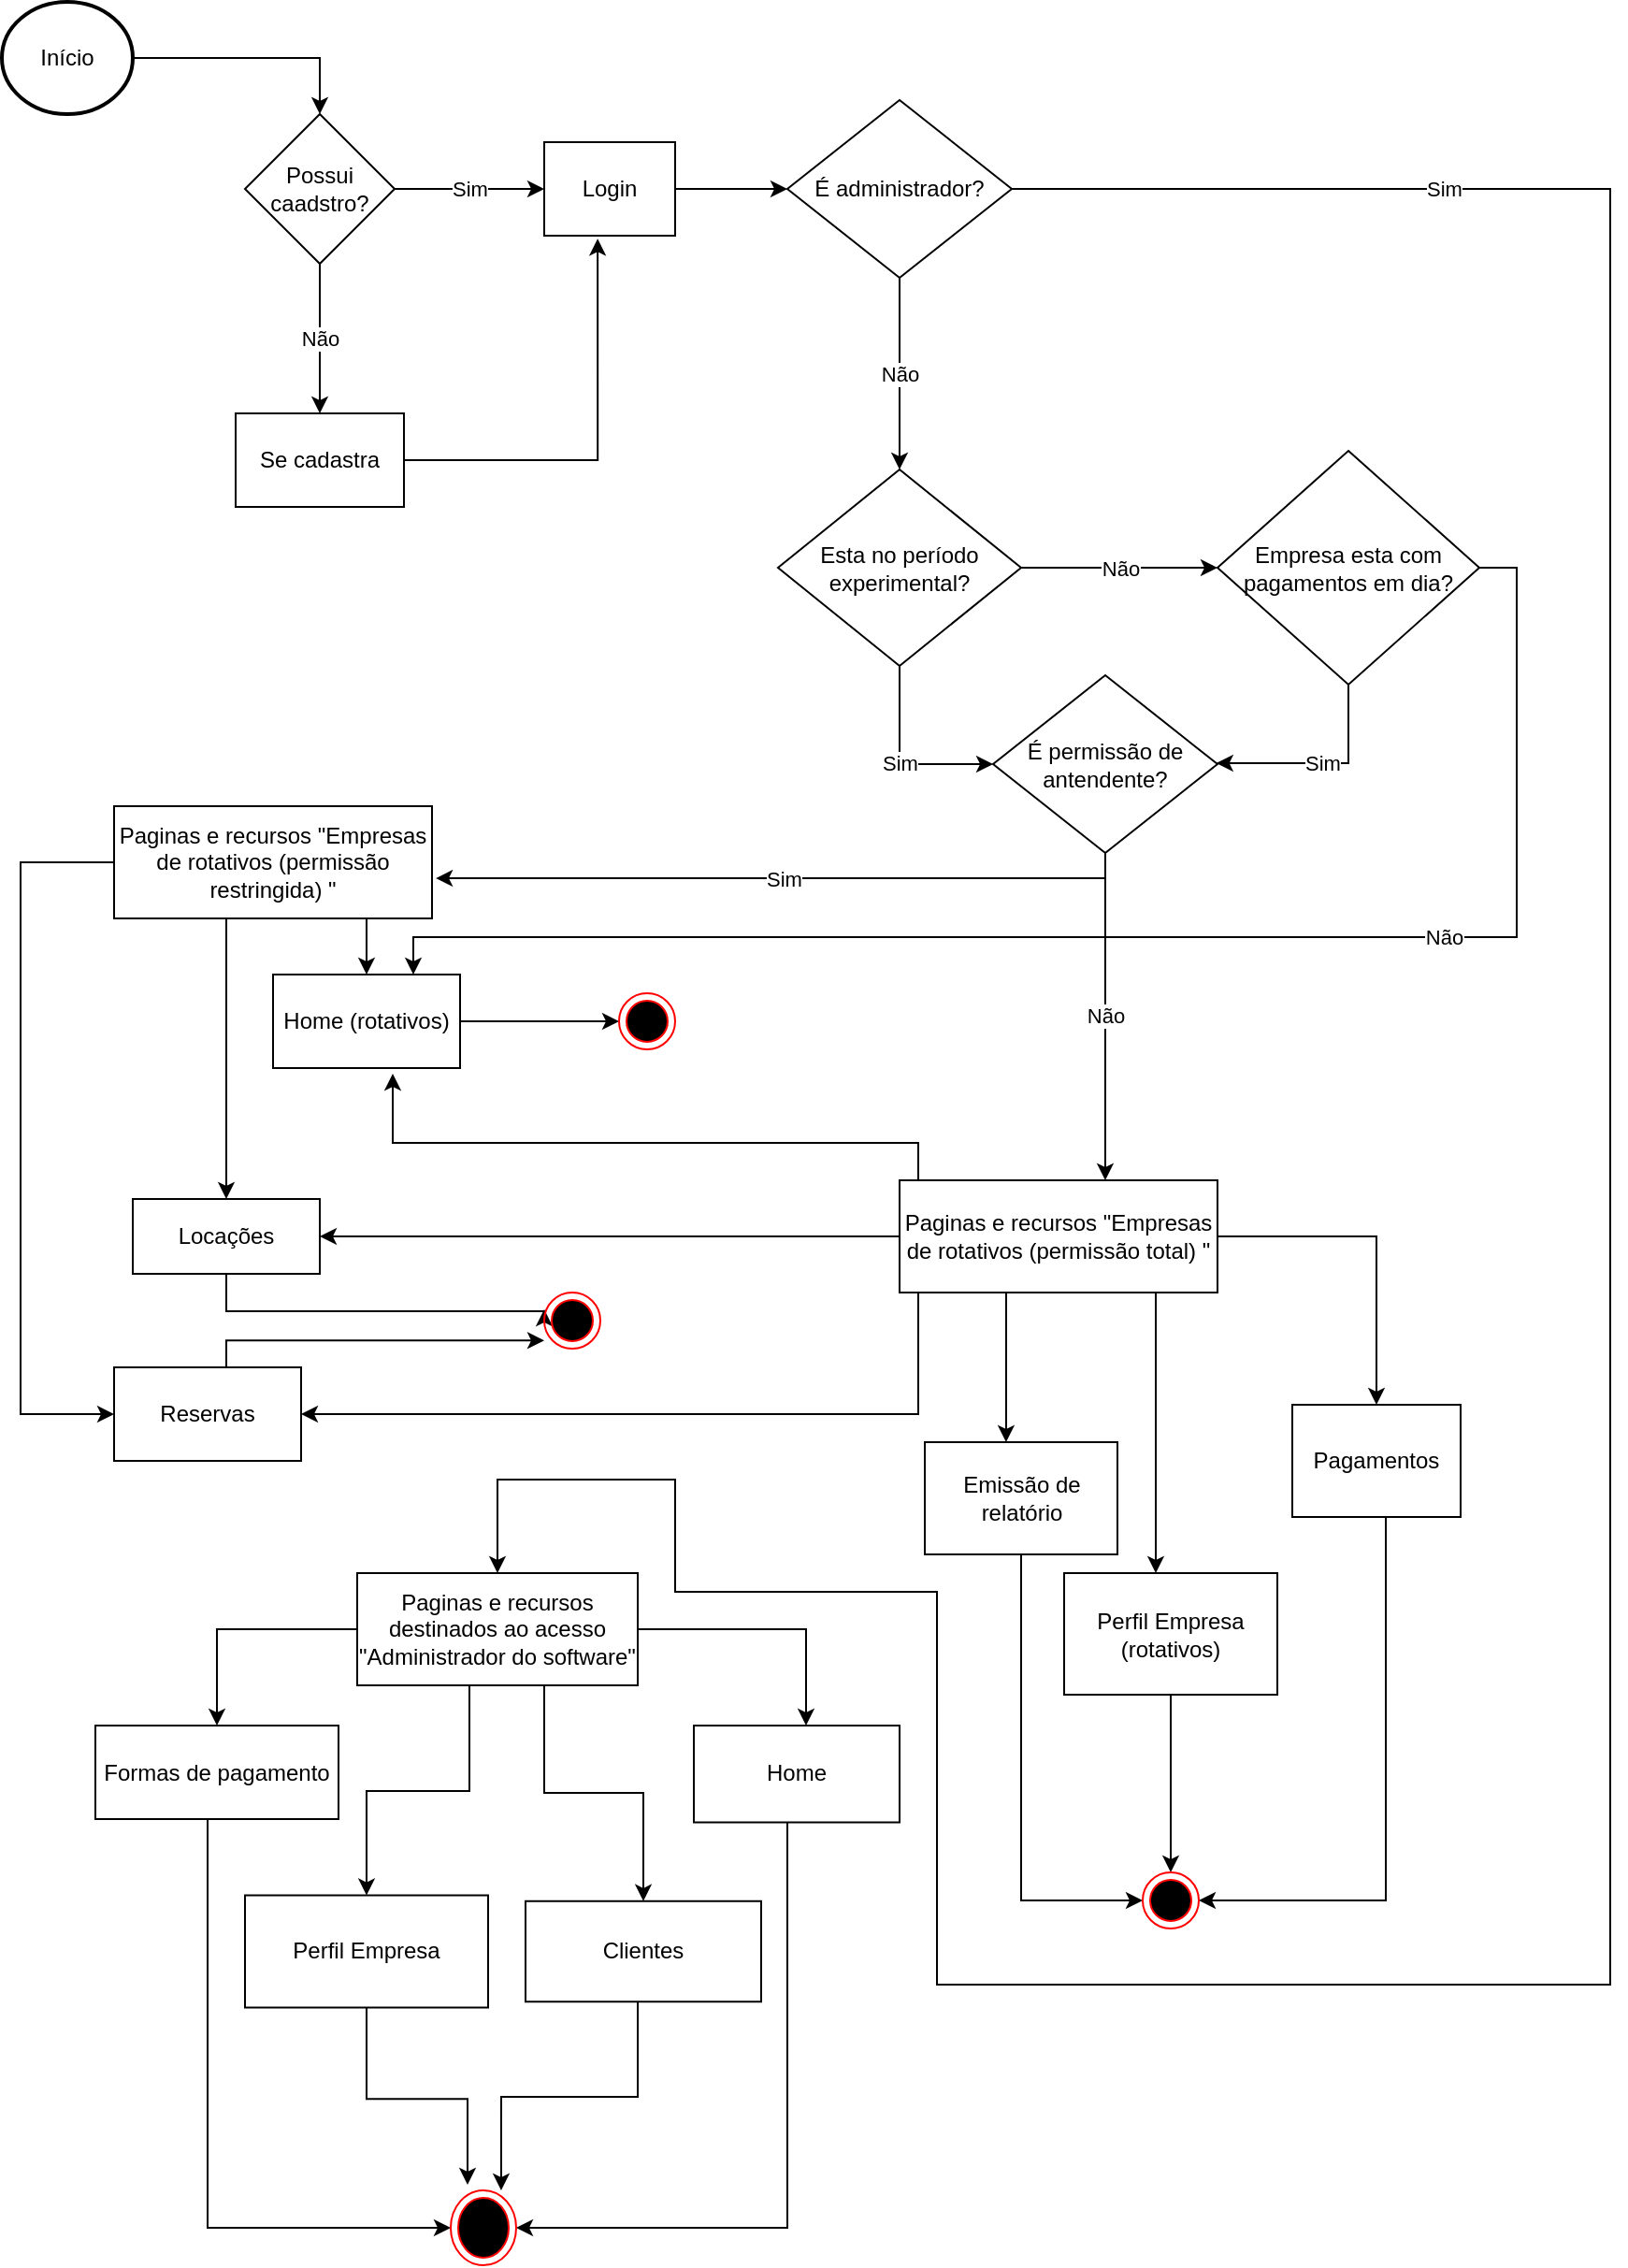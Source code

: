 <mxfile version="20.5.1" type="device"><diagram id="C5RBs43oDa-KdzZeNtuy" name="Page-1"><mxGraphModel dx="1102" dy="601" grid="1" gridSize="10" guides="1" tooltips="1" connect="1" arrows="1" fold="1" page="1" pageScale="1" pageWidth="827" pageHeight="1169" math="0" shadow="0"><root><mxCell id="WIyWlLk6GJQsqaUBKTNV-0"/><mxCell id="WIyWlLk6GJQsqaUBKTNV-1" parent="WIyWlLk6GJQsqaUBKTNV-0"/><mxCell id="zWtK6pCbFpKkg6PIEgNi-5" style="edgeStyle=orthogonalEdgeStyle;rounded=0;orthogonalLoop=1;jettySize=auto;html=1;entryX=0.5;entryY=0;entryDx=0;entryDy=0;" parent="WIyWlLk6GJQsqaUBKTNV-1" source="zWtK6pCbFpKkg6PIEgNi-0" target="zWtK6pCbFpKkg6PIEgNi-4" edge="1"><mxGeometry relative="1" as="geometry"/></mxCell><mxCell id="zWtK6pCbFpKkg6PIEgNi-0" value="Início" style="strokeWidth=2;html=1;shape=mxgraph.flowchart.start_1;whiteSpace=wrap;" parent="WIyWlLk6GJQsqaUBKTNV-1" vertex="1"><mxGeometry x="20" y="20" width="70" height="60" as="geometry"/></mxCell><mxCell id="zWtK6pCbFpKkg6PIEgNi-8" style="edgeStyle=orthogonalEdgeStyle;rounded=0;orthogonalLoop=1;jettySize=auto;html=1;entryX=0.408;entryY=1.033;entryDx=0;entryDy=0;entryPerimeter=0;" parent="WIyWlLk6GJQsqaUBKTNV-1" source="zWtK6pCbFpKkg6PIEgNi-2" target="zWtK6pCbFpKkg6PIEgNi-3" edge="1"><mxGeometry relative="1" as="geometry"/></mxCell><mxCell id="zWtK6pCbFpKkg6PIEgNi-2" value="Se cadastra" style="rounded=0;whiteSpace=wrap;html=1;" parent="WIyWlLk6GJQsqaUBKTNV-1" vertex="1"><mxGeometry x="145" y="240" width="90" height="50" as="geometry"/></mxCell><mxCell id="zWtK6pCbFpKkg6PIEgNi-10" style="edgeStyle=orthogonalEdgeStyle;rounded=0;orthogonalLoop=1;jettySize=auto;html=1;entryX=0;entryY=0.5;entryDx=0;entryDy=0;" parent="WIyWlLk6GJQsqaUBKTNV-1" source="zWtK6pCbFpKkg6PIEgNi-3" target="zWtK6pCbFpKkg6PIEgNi-9" edge="1"><mxGeometry relative="1" as="geometry"/></mxCell><mxCell id="zWtK6pCbFpKkg6PIEgNi-3" value="Login" style="rounded=0;whiteSpace=wrap;html=1;" parent="WIyWlLk6GJQsqaUBKTNV-1" vertex="1"><mxGeometry x="310" y="95" width="70" height="50" as="geometry"/></mxCell><mxCell id="zWtK6pCbFpKkg6PIEgNi-6" value="Sim" style="edgeStyle=orthogonalEdgeStyle;rounded=0;orthogonalLoop=1;jettySize=auto;html=1;entryX=0;entryY=0.5;entryDx=0;entryDy=0;" parent="WIyWlLk6GJQsqaUBKTNV-1" source="zWtK6pCbFpKkg6PIEgNi-4" target="zWtK6pCbFpKkg6PIEgNi-3" edge="1"><mxGeometry relative="1" as="geometry"/></mxCell><mxCell id="zWtK6pCbFpKkg6PIEgNi-7" value="Não" style="edgeStyle=orthogonalEdgeStyle;rounded=0;orthogonalLoop=1;jettySize=auto;html=1;entryX=0.5;entryY=0;entryDx=0;entryDy=0;" parent="WIyWlLk6GJQsqaUBKTNV-1" source="zWtK6pCbFpKkg6PIEgNi-4" target="zWtK6pCbFpKkg6PIEgNi-2" edge="1"><mxGeometry relative="1" as="geometry"/></mxCell><mxCell id="zWtK6pCbFpKkg6PIEgNi-4" value="Possui caadstro?" style="rhombus;whiteSpace=wrap;html=1;" parent="WIyWlLk6GJQsqaUBKTNV-1" vertex="1"><mxGeometry x="150" y="80" width="80" height="80" as="geometry"/></mxCell><mxCell id="zWtK6pCbFpKkg6PIEgNi-14" value="Não" style="edgeStyle=orthogonalEdgeStyle;rounded=0;orthogonalLoop=1;jettySize=auto;html=1;entryX=0.5;entryY=0;entryDx=0;entryDy=0;" parent="WIyWlLk6GJQsqaUBKTNV-1" source="zWtK6pCbFpKkg6PIEgNi-9" target="zWtK6pCbFpKkg6PIEgNi-13" edge="1"><mxGeometry relative="1" as="geometry"/></mxCell><mxCell id="mwnQruL1gqJ1P6SNaOAE-92" value="Sim" style="edgeStyle=orthogonalEdgeStyle;rounded=0;orthogonalLoop=1;jettySize=auto;html=1;entryX=0.5;entryY=0;entryDx=0;entryDy=0;" edge="1" parent="WIyWlLk6GJQsqaUBKTNV-1" source="zWtK6pCbFpKkg6PIEgNi-9" target="zWtK6pCbFpKkg6PIEgNi-12"><mxGeometry x="-0.79" relative="1" as="geometry"><mxPoint x="310" y="810" as="targetPoint"/><Array as="points"><mxPoint x="880" y="120"/><mxPoint x="880" y="1080"/><mxPoint x="520" y="1080"/><mxPoint x="520" y="870"/><mxPoint x="380" y="870"/><mxPoint x="380" y="810"/><mxPoint x="285" y="810"/></Array><mxPoint as="offset"/></mxGeometry></mxCell><mxCell id="zWtK6pCbFpKkg6PIEgNi-9" value="É administrador?" style="rhombus;whiteSpace=wrap;html=1;" parent="WIyWlLk6GJQsqaUBKTNV-1" vertex="1"><mxGeometry x="440" y="72.5" width="120" height="95" as="geometry"/></mxCell><mxCell id="mwnQruL1gqJ1P6SNaOAE-22" style="edgeStyle=orthogonalEdgeStyle;rounded=0;orthogonalLoop=1;jettySize=auto;html=1;" edge="1" parent="WIyWlLk6GJQsqaUBKTNV-1" source="zWtK6pCbFpKkg6PIEgNi-12" target="zWtK6pCbFpKkg6PIEgNi-32"><mxGeometry relative="1" as="geometry"/></mxCell><mxCell id="mwnQruL1gqJ1P6SNaOAE-23" style="edgeStyle=orthogonalEdgeStyle;rounded=0;orthogonalLoop=1;jettySize=auto;html=1;" edge="1" parent="WIyWlLk6GJQsqaUBKTNV-1" source="zWtK6pCbFpKkg6PIEgNi-12" target="zWtK6pCbFpKkg6PIEgNi-48"><mxGeometry relative="1" as="geometry"><Array as="points"><mxPoint x="450" y="890.5"/></Array></mxGeometry></mxCell><mxCell id="mwnQruL1gqJ1P6SNaOAE-27" style="edgeStyle=orthogonalEdgeStyle;rounded=0;orthogonalLoop=1;jettySize=auto;html=1;entryX=0.5;entryY=0;entryDx=0;entryDy=0;" edge="1" parent="WIyWlLk6GJQsqaUBKTNV-1" source="zWtK6pCbFpKkg6PIEgNi-12" target="zWtK6pCbFpKkg6PIEgNi-35"><mxGeometry relative="1" as="geometry"><Array as="points"><mxPoint x="270" y="976.5"/><mxPoint x="215" y="976.5"/></Array></mxGeometry></mxCell><mxCell id="mwnQruL1gqJ1P6SNaOAE-28" style="edgeStyle=orthogonalEdgeStyle;rounded=0;orthogonalLoop=1;jettySize=auto;html=1;entryX=0.5;entryY=0;entryDx=0;entryDy=0;" edge="1" parent="WIyWlLk6GJQsqaUBKTNV-1" source="zWtK6pCbFpKkg6PIEgNi-12" target="zWtK6pCbFpKkg6PIEgNi-31"><mxGeometry relative="1" as="geometry"><Array as="points"><mxPoint x="310" y="977.5"/><mxPoint x="363" y="977.5"/></Array></mxGeometry></mxCell><mxCell id="zWtK6pCbFpKkg6PIEgNi-12" value="Paginas e recursos destinados ao acesso &quot;Administrador do software&quot;" style="rounded=0;whiteSpace=wrap;html=1;" parent="WIyWlLk6GJQsqaUBKTNV-1" vertex="1"><mxGeometry x="210" y="860" width="150" height="60" as="geometry"/></mxCell><mxCell id="zWtK6pCbFpKkg6PIEgNi-18" value="Não" style="edgeStyle=orthogonalEdgeStyle;rounded=0;orthogonalLoop=1;jettySize=auto;html=1;" parent="WIyWlLk6GJQsqaUBKTNV-1" source="zWtK6pCbFpKkg6PIEgNi-13" target="zWtK6pCbFpKkg6PIEgNi-17" edge="1"><mxGeometry relative="1" as="geometry"/></mxCell><mxCell id="_De4APyKcKlPgk6irvgm-29" value="Sim" style="edgeStyle=orthogonalEdgeStyle;rounded=0;orthogonalLoop=1;jettySize=auto;html=1;entryX=0;entryY=0.5;entryDx=0;entryDy=0;" parent="WIyWlLk6GJQsqaUBKTNV-1" source="zWtK6pCbFpKkg6PIEgNi-13" target="zWtK6pCbFpKkg6PIEgNi-15" edge="1"><mxGeometry relative="1" as="geometry"/></mxCell><mxCell id="zWtK6pCbFpKkg6PIEgNi-13" value="Esta no período experimental?" style="rhombus;whiteSpace=wrap;html=1;" parent="WIyWlLk6GJQsqaUBKTNV-1" vertex="1"><mxGeometry x="435" y="270" width="130" height="105" as="geometry"/></mxCell><mxCell id="mwnQruL1gqJ1P6SNaOAE-1" value="Sim" style="edgeStyle=orthogonalEdgeStyle;rounded=0;orthogonalLoop=1;jettySize=auto;html=1;entryX=1.012;entryY=0.642;entryDx=0;entryDy=0;entryPerimeter=0;" edge="1" parent="WIyWlLk6GJQsqaUBKTNV-1" source="zWtK6pCbFpKkg6PIEgNi-15" target="zWtK6pCbFpKkg6PIEgNi-23"><mxGeometry relative="1" as="geometry"><Array as="points"><mxPoint x="610" y="489"/></Array></mxGeometry></mxCell><mxCell id="mwnQruL1gqJ1P6SNaOAE-62" value="Não" style="edgeStyle=orthogonalEdgeStyle;rounded=0;orthogonalLoop=1;jettySize=auto;html=1;entryX=0.647;entryY=0;entryDx=0;entryDy=0;entryPerimeter=0;" edge="1" parent="WIyWlLk6GJQsqaUBKTNV-1" source="zWtK6pCbFpKkg6PIEgNi-15" target="zWtK6pCbFpKkg6PIEgNi-25"><mxGeometry relative="1" as="geometry"/></mxCell><mxCell id="zWtK6pCbFpKkg6PIEgNi-15" value="É permissão de antendente?" style="rhombus;whiteSpace=wrap;html=1;" parent="WIyWlLk6GJQsqaUBKTNV-1" vertex="1"><mxGeometry x="550" y="380" width="120" height="95" as="geometry"/></mxCell><mxCell id="_De4APyKcKlPgk6irvgm-30" value="Sim" style="edgeStyle=orthogonalEdgeStyle;rounded=0;orthogonalLoop=1;jettySize=auto;html=1;" parent="WIyWlLk6GJQsqaUBKTNV-1" source="zWtK6pCbFpKkg6PIEgNi-17" target="zWtK6pCbFpKkg6PIEgNi-15" edge="1"><mxGeometry relative="1" as="geometry"><Array as="points"><mxPoint x="740" y="427"/></Array></mxGeometry></mxCell><mxCell id="mwnQruL1gqJ1P6SNaOAE-90" value="Não" style="edgeStyle=orthogonalEdgeStyle;rounded=0;orthogonalLoop=1;jettySize=auto;html=1;entryX=0.75;entryY=0;entryDx=0;entryDy=0;" edge="1" parent="WIyWlLk6GJQsqaUBKTNV-1" source="zWtK6pCbFpKkg6PIEgNi-17" target="zWtK6pCbFpKkg6PIEgNi-20"><mxGeometry x="-0.378" relative="1" as="geometry"><mxPoint x="250" y="530" as="targetPoint"/><Array as="points"><mxPoint x="830" y="323"/><mxPoint x="830" y="520"/><mxPoint x="240" y="520"/></Array><mxPoint x="1" as="offset"/></mxGeometry></mxCell><mxCell id="zWtK6pCbFpKkg6PIEgNi-17" value="Empresa esta com pagamentos em dia?" style="rhombus;whiteSpace=wrap;html=1;" parent="WIyWlLk6GJQsqaUBKTNV-1" vertex="1"><mxGeometry x="670" y="260" width="140" height="125" as="geometry"/></mxCell><mxCell id="mwnQruL1gqJ1P6SNaOAE-64" style="edgeStyle=orthogonalEdgeStyle;rounded=0;orthogonalLoop=1;jettySize=auto;html=1;entryX=0;entryY=0.5;entryDx=0;entryDy=0;" edge="1" parent="WIyWlLk6GJQsqaUBKTNV-1" source="zWtK6pCbFpKkg6PIEgNi-20" target="mwnQruL1gqJ1P6SNaOAE-57"><mxGeometry relative="1" as="geometry"/></mxCell><mxCell id="zWtK6pCbFpKkg6PIEgNi-20" value="Home (rotativos)" style="rounded=0;whiteSpace=wrap;html=1;" parent="WIyWlLk6GJQsqaUBKTNV-1" vertex="1"><mxGeometry x="165" y="540" width="100" height="50" as="geometry"/></mxCell><mxCell id="mwnQruL1gqJ1P6SNaOAE-45" style="edgeStyle=orthogonalEdgeStyle;rounded=0;orthogonalLoop=1;jettySize=auto;html=1;entryX=0.5;entryY=0;entryDx=0;entryDy=0;" edge="1" parent="WIyWlLk6GJQsqaUBKTNV-1" source="zWtK6pCbFpKkg6PIEgNi-23" target="zWtK6pCbFpKkg6PIEgNi-20"><mxGeometry relative="1" as="geometry"><Array as="points"><mxPoint x="215" y="530"/><mxPoint x="215" y="530"/></Array></mxGeometry></mxCell><mxCell id="mwnQruL1gqJ1P6SNaOAE-47" style="edgeStyle=orthogonalEdgeStyle;rounded=0;orthogonalLoop=1;jettySize=auto;html=1;entryX=0.5;entryY=0;entryDx=0;entryDy=0;" edge="1" parent="WIyWlLk6GJQsqaUBKTNV-1" source="zWtK6pCbFpKkg6PIEgNi-23" target="zWtK6pCbFpKkg6PIEgNi-53"><mxGeometry relative="1" as="geometry"><Array as="points"><mxPoint x="140" y="550"/><mxPoint x="140" y="550"/></Array></mxGeometry></mxCell><mxCell id="mwnQruL1gqJ1P6SNaOAE-48" style="edgeStyle=orthogonalEdgeStyle;rounded=0;orthogonalLoop=1;jettySize=auto;html=1;entryX=0;entryY=0.5;entryDx=0;entryDy=0;" edge="1" parent="WIyWlLk6GJQsqaUBKTNV-1" source="zWtK6pCbFpKkg6PIEgNi-23" target="zWtK6pCbFpKkg6PIEgNi-54"><mxGeometry relative="1" as="geometry"><mxPoint x="30" y="530" as="targetPoint"/><Array as="points"><mxPoint x="30" y="480"/><mxPoint x="30" y="775"/></Array></mxGeometry></mxCell><mxCell id="zWtK6pCbFpKkg6PIEgNi-23" value="Paginas e recursos &quot;Empresas de rotativos (permissão restringida) &quot;" style="rounded=0;whiteSpace=wrap;html=1;" parent="WIyWlLk6GJQsqaUBKTNV-1" vertex="1"><mxGeometry x="80" y="450" width="170" height="60" as="geometry"/></mxCell><mxCell id="mwnQruL1gqJ1P6SNaOAE-49" style="edgeStyle=orthogonalEdgeStyle;rounded=0;orthogonalLoop=1;jettySize=auto;html=1;entryX=1;entryY=0.5;entryDx=0;entryDy=0;" edge="1" parent="WIyWlLk6GJQsqaUBKTNV-1" source="zWtK6pCbFpKkg6PIEgNi-25" target="zWtK6pCbFpKkg6PIEgNi-53"><mxGeometry relative="1" as="geometry"/></mxCell><mxCell id="mwnQruL1gqJ1P6SNaOAE-50" style="edgeStyle=orthogonalEdgeStyle;rounded=0;orthogonalLoop=1;jettySize=auto;html=1;entryX=1;entryY=0.5;entryDx=0;entryDy=0;exitX=0.082;exitY=1;exitDx=0;exitDy=0;exitPerimeter=0;" edge="1" parent="WIyWlLk6GJQsqaUBKTNV-1" source="zWtK6pCbFpKkg6PIEgNi-25" target="zWtK6pCbFpKkg6PIEgNi-54"><mxGeometry relative="1" as="geometry"><Array as="points"><mxPoint x="510" y="710"/><mxPoint x="510" y="775"/></Array></mxGeometry></mxCell><mxCell id="mwnQruL1gqJ1P6SNaOAE-54" value="" style="edgeStyle=orthogonalEdgeStyle;rounded=0;orthogonalLoop=1;jettySize=auto;html=1;" edge="1" parent="WIyWlLk6GJQsqaUBKTNV-1" source="zWtK6pCbFpKkg6PIEgNi-25" target="zWtK6pCbFpKkg6PIEgNi-56"><mxGeometry relative="1" as="geometry"/></mxCell><mxCell id="mwnQruL1gqJ1P6SNaOAE-56" style="edgeStyle=orthogonalEdgeStyle;rounded=0;orthogonalLoop=1;jettySize=auto;html=1;entryX=0.64;entryY=1.06;entryDx=0;entryDy=0;entryPerimeter=0;" edge="1" parent="WIyWlLk6GJQsqaUBKTNV-1" source="zWtK6pCbFpKkg6PIEgNi-25" target="zWtK6pCbFpKkg6PIEgNi-20"><mxGeometry relative="1" as="geometry"><Array as="points"><mxPoint x="510" y="630"/><mxPoint x="229" y="630"/></Array></mxGeometry></mxCell><mxCell id="mwnQruL1gqJ1P6SNaOAE-60" style="edgeStyle=orthogonalEdgeStyle;rounded=0;orthogonalLoop=1;jettySize=auto;html=1;entryX=0.422;entryY=0;entryDx=0;entryDy=0;entryPerimeter=0;" edge="1" parent="WIyWlLk6GJQsqaUBKTNV-1" source="zWtK6pCbFpKkg6PIEgNi-25" target="mwnQruL1gqJ1P6SNaOAE-2"><mxGeometry relative="1" as="geometry"><Array as="points"><mxPoint x="557" y="730"/><mxPoint x="557" y="730"/></Array></mxGeometry></mxCell><mxCell id="mwnQruL1gqJ1P6SNaOAE-61" style="edgeStyle=orthogonalEdgeStyle;rounded=0;orthogonalLoop=1;jettySize=auto;html=1;" edge="1" parent="WIyWlLk6GJQsqaUBKTNV-1" source="zWtK6pCbFpKkg6PIEgNi-25" target="zWtK6pCbFpKkg6PIEgNi-47"><mxGeometry relative="1" as="geometry"><Array as="points"><mxPoint x="637" y="750"/><mxPoint x="637" y="750"/></Array></mxGeometry></mxCell><mxCell id="zWtK6pCbFpKkg6PIEgNi-25" value="Paginas e recursos &quot;Empresas de rotativos (permissão total) &quot;" style="rounded=0;whiteSpace=wrap;html=1;" parent="WIyWlLk6GJQsqaUBKTNV-1" vertex="1"><mxGeometry x="500" y="650" width="170" height="60" as="geometry"/></mxCell><mxCell id="mwnQruL1gqJ1P6SNaOAE-78" style="edgeStyle=orthogonalEdgeStyle;rounded=0;orthogonalLoop=1;jettySize=auto;html=1;entryX=0.771;entryY=0;entryDx=0;entryDy=0;entryPerimeter=0;" edge="1" parent="WIyWlLk6GJQsqaUBKTNV-1" source="zWtK6pCbFpKkg6PIEgNi-31" target="mwnQruL1gqJ1P6SNaOAE-65"><mxGeometry relative="1" as="geometry"><Array as="points"><mxPoint x="360" y="1140"/><mxPoint x="287" y="1140"/></Array></mxGeometry></mxCell><mxCell id="zWtK6pCbFpKkg6PIEgNi-31" value="Clientes" style="rounded=0;whiteSpace=wrap;html=1;" parent="WIyWlLk6GJQsqaUBKTNV-1" vertex="1"><mxGeometry x="300" y="1035.38" width="126" height="53.75" as="geometry"/></mxCell><mxCell id="mwnQruL1gqJ1P6SNaOAE-81" style="edgeStyle=orthogonalEdgeStyle;rounded=0;orthogonalLoop=1;jettySize=auto;html=1;entryX=0;entryY=0.5;entryDx=0;entryDy=0;" edge="1" parent="WIyWlLk6GJQsqaUBKTNV-1" source="zWtK6pCbFpKkg6PIEgNi-32" target="mwnQruL1gqJ1P6SNaOAE-65"><mxGeometry relative="1" as="geometry"><Array as="points"><mxPoint x="130" y="1210"/></Array></mxGeometry></mxCell><mxCell id="zWtK6pCbFpKkg6PIEgNi-32" value="Formas de pagamento" style="rounded=0;whiteSpace=wrap;html=1;" parent="WIyWlLk6GJQsqaUBKTNV-1" vertex="1"><mxGeometry x="70" y="941.5" width="130" height="50" as="geometry"/></mxCell><mxCell id="mwnQruL1gqJ1P6SNaOAE-77" style="edgeStyle=orthogonalEdgeStyle;rounded=0;orthogonalLoop=1;jettySize=auto;html=1;entryX=0.257;entryY=-0.075;entryDx=0;entryDy=0;entryPerimeter=0;" edge="1" parent="WIyWlLk6GJQsqaUBKTNV-1" source="zWtK6pCbFpKkg6PIEgNi-35" target="mwnQruL1gqJ1P6SNaOAE-65"><mxGeometry relative="1" as="geometry"/></mxCell><mxCell id="zWtK6pCbFpKkg6PIEgNi-35" value="Perfil Empresa" style="rounded=0;whiteSpace=wrap;html=1;" parent="WIyWlLk6GJQsqaUBKTNV-1" vertex="1"><mxGeometry x="150" y="1032.26" width="130" height="60" as="geometry"/></mxCell><mxCell id="mwnQruL1gqJ1P6SNaOAE-87" style="edgeStyle=orthogonalEdgeStyle;rounded=0;orthogonalLoop=1;jettySize=auto;html=1;entryX=0.5;entryY=0;entryDx=0;entryDy=0;" edge="1" parent="WIyWlLk6GJQsqaUBKTNV-1" source="zWtK6pCbFpKkg6PIEgNi-47" target="mwnQruL1gqJ1P6SNaOAE-83"><mxGeometry relative="1" as="geometry"/></mxCell><mxCell id="zWtK6pCbFpKkg6PIEgNi-47" value="Perfil Empresa (rotativos)" style="rounded=0;whiteSpace=wrap;html=1;" parent="WIyWlLk6GJQsqaUBKTNV-1" vertex="1"><mxGeometry x="588" y="860" width="114" height="65" as="geometry"/></mxCell><mxCell id="mwnQruL1gqJ1P6SNaOAE-79" style="edgeStyle=orthogonalEdgeStyle;rounded=0;orthogonalLoop=1;jettySize=auto;html=1;entryX=1;entryY=0.5;entryDx=0;entryDy=0;" edge="1" parent="WIyWlLk6GJQsqaUBKTNV-1" source="zWtK6pCbFpKkg6PIEgNi-48" target="mwnQruL1gqJ1P6SNaOAE-65"><mxGeometry relative="1" as="geometry"><Array as="points"><mxPoint x="440" y="1210"/></Array></mxGeometry></mxCell><mxCell id="zWtK6pCbFpKkg6PIEgNi-48" value="Home" style="rounded=0;whiteSpace=wrap;html=1;" parent="WIyWlLk6GJQsqaUBKTNV-1" vertex="1"><mxGeometry x="390" y="941.5" width="110" height="51.75" as="geometry"/></mxCell><mxCell id="mwnQruL1gqJ1P6SNaOAE-53" style="edgeStyle=orthogonalEdgeStyle;rounded=0;orthogonalLoop=1;jettySize=auto;html=1;entryX=0;entryY=0.3;entryDx=0;entryDy=0;entryPerimeter=0;" edge="1" parent="WIyWlLk6GJQsqaUBKTNV-1" source="zWtK6pCbFpKkg6PIEgNi-53" target="mwnQruL1gqJ1P6SNaOAE-12"><mxGeometry relative="1" as="geometry"><Array as="points"><mxPoint x="140" y="720"/></Array></mxGeometry></mxCell><mxCell id="zWtK6pCbFpKkg6PIEgNi-53" value="Locações" style="rounded=0;whiteSpace=wrap;html=1;" parent="WIyWlLk6GJQsqaUBKTNV-1" vertex="1"><mxGeometry x="90" y="660" width="100" height="40" as="geometry"/></mxCell><mxCell id="mwnQruL1gqJ1P6SNaOAE-51" style="edgeStyle=orthogonalEdgeStyle;rounded=0;orthogonalLoop=1;jettySize=auto;html=1;entryX=0;entryY=0.854;entryDx=0;entryDy=0;entryPerimeter=0;" edge="1" parent="WIyWlLk6GJQsqaUBKTNV-1" source="zWtK6pCbFpKkg6PIEgNi-54" target="mwnQruL1gqJ1P6SNaOAE-12"><mxGeometry relative="1" as="geometry"><Array as="points"><mxPoint x="140" y="736"/></Array></mxGeometry></mxCell><mxCell id="zWtK6pCbFpKkg6PIEgNi-54" value="Reservas" style="rounded=0;whiteSpace=wrap;html=1;" parent="WIyWlLk6GJQsqaUBKTNV-1" vertex="1"><mxGeometry x="80" y="750" width="100" height="50" as="geometry"/></mxCell><mxCell id="mwnQruL1gqJ1P6SNaOAE-85" style="edgeStyle=orthogonalEdgeStyle;rounded=0;orthogonalLoop=1;jettySize=auto;html=1;entryX=1;entryY=0.5;entryDx=0;entryDy=0;" edge="1" parent="WIyWlLk6GJQsqaUBKTNV-1" source="zWtK6pCbFpKkg6PIEgNi-56" target="mwnQruL1gqJ1P6SNaOAE-83"><mxGeometry relative="1" as="geometry"><Array as="points"><mxPoint x="760" y="1035"/></Array></mxGeometry></mxCell><mxCell id="zWtK6pCbFpKkg6PIEgNi-56" value="Pagamentos" style="rounded=0;whiteSpace=wrap;html=1;" parent="WIyWlLk6GJQsqaUBKTNV-1" vertex="1"><mxGeometry x="710" y="770" width="90" height="60" as="geometry"/></mxCell><mxCell id="_De4APyKcKlPgk6irvgm-10" style="edgeStyle=orthogonalEdgeStyle;rounded=0;orthogonalLoop=1;jettySize=auto;html=1;exitX=0.5;exitY=1;exitDx=0;exitDy=0;" parent="WIyWlLk6GJQsqaUBKTNV-1" source="zWtK6pCbFpKkg6PIEgNi-31" target="zWtK6pCbFpKkg6PIEgNi-31" edge="1"><mxGeometry relative="1" as="geometry"/></mxCell><mxCell id="mwnQruL1gqJ1P6SNaOAE-86" style="edgeStyle=orthogonalEdgeStyle;rounded=0;orthogonalLoop=1;jettySize=auto;html=1;entryX=0;entryY=0.5;entryDx=0;entryDy=0;" edge="1" parent="WIyWlLk6GJQsqaUBKTNV-1" source="mwnQruL1gqJ1P6SNaOAE-2" target="mwnQruL1gqJ1P6SNaOAE-83"><mxGeometry relative="1" as="geometry"><Array as="points"><mxPoint x="565" y="1035"/></Array></mxGeometry></mxCell><mxCell id="mwnQruL1gqJ1P6SNaOAE-2" value="Emissão de relatório" style="rounded=0;whiteSpace=wrap;html=1;" vertex="1" parent="WIyWlLk6GJQsqaUBKTNV-1"><mxGeometry x="513.5" y="790" width="103" height="60" as="geometry"/></mxCell><mxCell id="mwnQruL1gqJ1P6SNaOAE-12" value="" style="ellipse;html=1;shape=endState;fillColor=#000000;strokeColor=#ff0000;" vertex="1" parent="WIyWlLk6GJQsqaUBKTNV-1"><mxGeometry x="310" y="710" width="30" height="30" as="geometry"/></mxCell><mxCell id="mwnQruL1gqJ1P6SNaOAE-57" value="" style="ellipse;html=1;shape=endState;fillColor=#000000;strokeColor=#ff0000;" vertex="1" parent="WIyWlLk6GJQsqaUBKTNV-1"><mxGeometry x="350" y="550" width="30" height="30" as="geometry"/></mxCell><mxCell id="mwnQruL1gqJ1P6SNaOAE-65" value="" style="ellipse;html=1;shape=endState;fillColor=#000000;strokeColor=#ff0000;" vertex="1" parent="WIyWlLk6GJQsqaUBKTNV-1"><mxGeometry x="260" y="1190" width="35" height="40" as="geometry"/></mxCell><mxCell id="mwnQruL1gqJ1P6SNaOAE-83" value="" style="ellipse;html=1;shape=endState;fillColor=#000000;strokeColor=#ff0000;" vertex="1" parent="WIyWlLk6GJQsqaUBKTNV-1"><mxGeometry x="630" y="1020" width="30" height="30" as="geometry"/></mxCell></root></mxGraphModel></diagram></mxfile>